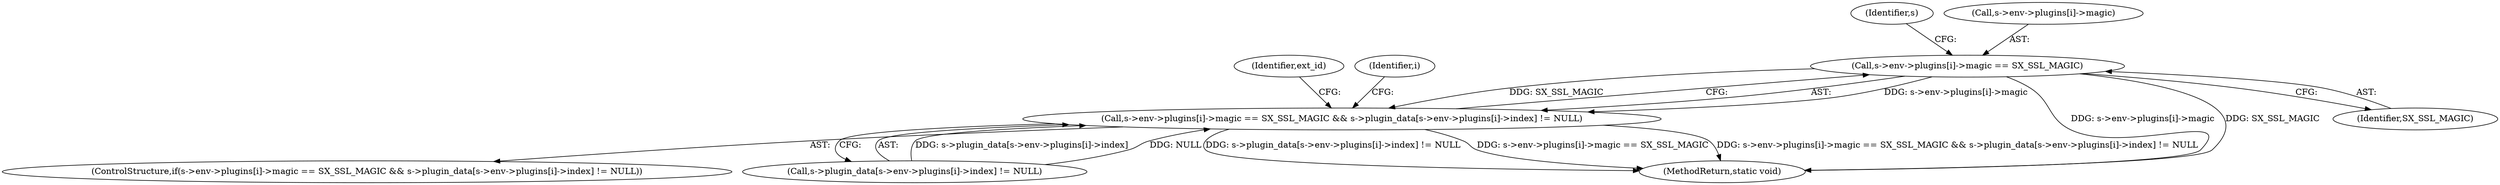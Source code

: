 digraph "0_jabberd2_8416ae54ecefa670534f27a31db71d048b9c7f16_0@array" {
"1000310" [label="(Call,s->env->plugins[i]->magic == SX_SSL_MAGIC)"];
"1000309" [label="(Call,s->env->plugins[i]->magic == SX_SSL_MAGIC && s->plugin_data[s->env->plugins[i]->index] != NULL)"];
"1000309" [label="(Call,s->env->plugins[i]->magic == SX_SSL_MAGIC && s->plugin_data[s->env->plugins[i]->index] != NULL)"];
"1000792" [label="(MethodReturn,static void)"];
"1000308" [label="(ControlStructure,if(s->env->plugins[i]->magic == SX_SSL_MAGIC && s->plugin_data[s->env->plugins[i]->index] != NULL))"];
"1000324" [label="(Identifier,s)"];
"1000337" [label="(Identifier,ext_id)"];
"1000307" [label="(Identifier,i)"];
"1000321" [label="(Call,s->plugin_data[s->env->plugins[i]->index] != NULL)"];
"1000310" [label="(Call,s->env->plugins[i]->magic == SX_SSL_MAGIC)"];
"1000311" [label="(Call,s->env->plugins[i]->magic)"];
"1000320" [label="(Identifier,SX_SSL_MAGIC)"];
"1000310" -> "1000309"  [label="AST: "];
"1000310" -> "1000320"  [label="CFG: "];
"1000311" -> "1000310"  [label="AST: "];
"1000320" -> "1000310"  [label="AST: "];
"1000324" -> "1000310"  [label="CFG: "];
"1000309" -> "1000310"  [label="CFG: "];
"1000310" -> "1000792"  [label="DDG: s->env->plugins[i]->magic"];
"1000310" -> "1000792"  [label="DDG: SX_SSL_MAGIC"];
"1000310" -> "1000309"  [label="DDG: s->env->plugins[i]->magic"];
"1000310" -> "1000309"  [label="DDG: SX_SSL_MAGIC"];
"1000309" -> "1000308"  [label="AST: "];
"1000309" -> "1000321"  [label="CFG: "];
"1000321" -> "1000309"  [label="AST: "];
"1000337" -> "1000309"  [label="CFG: "];
"1000307" -> "1000309"  [label="CFG: "];
"1000309" -> "1000792"  [label="DDG: s->env->plugins[i]->magic == SX_SSL_MAGIC"];
"1000309" -> "1000792"  [label="DDG: s->env->plugins[i]->magic == SX_SSL_MAGIC && s->plugin_data[s->env->plugins[i]->index] != NULL"];
"1000309" -> "1000792"  [label="DDG: s->plugin_data[s->env->plugins[i]->index] != NULL"];
"1000321" -> "1000309"  [label="DDG: s->plugin_data[s->env->plugins[i]->index]"];
"1000321" -> "1000309"  [label="DDG: NULL"];
}
